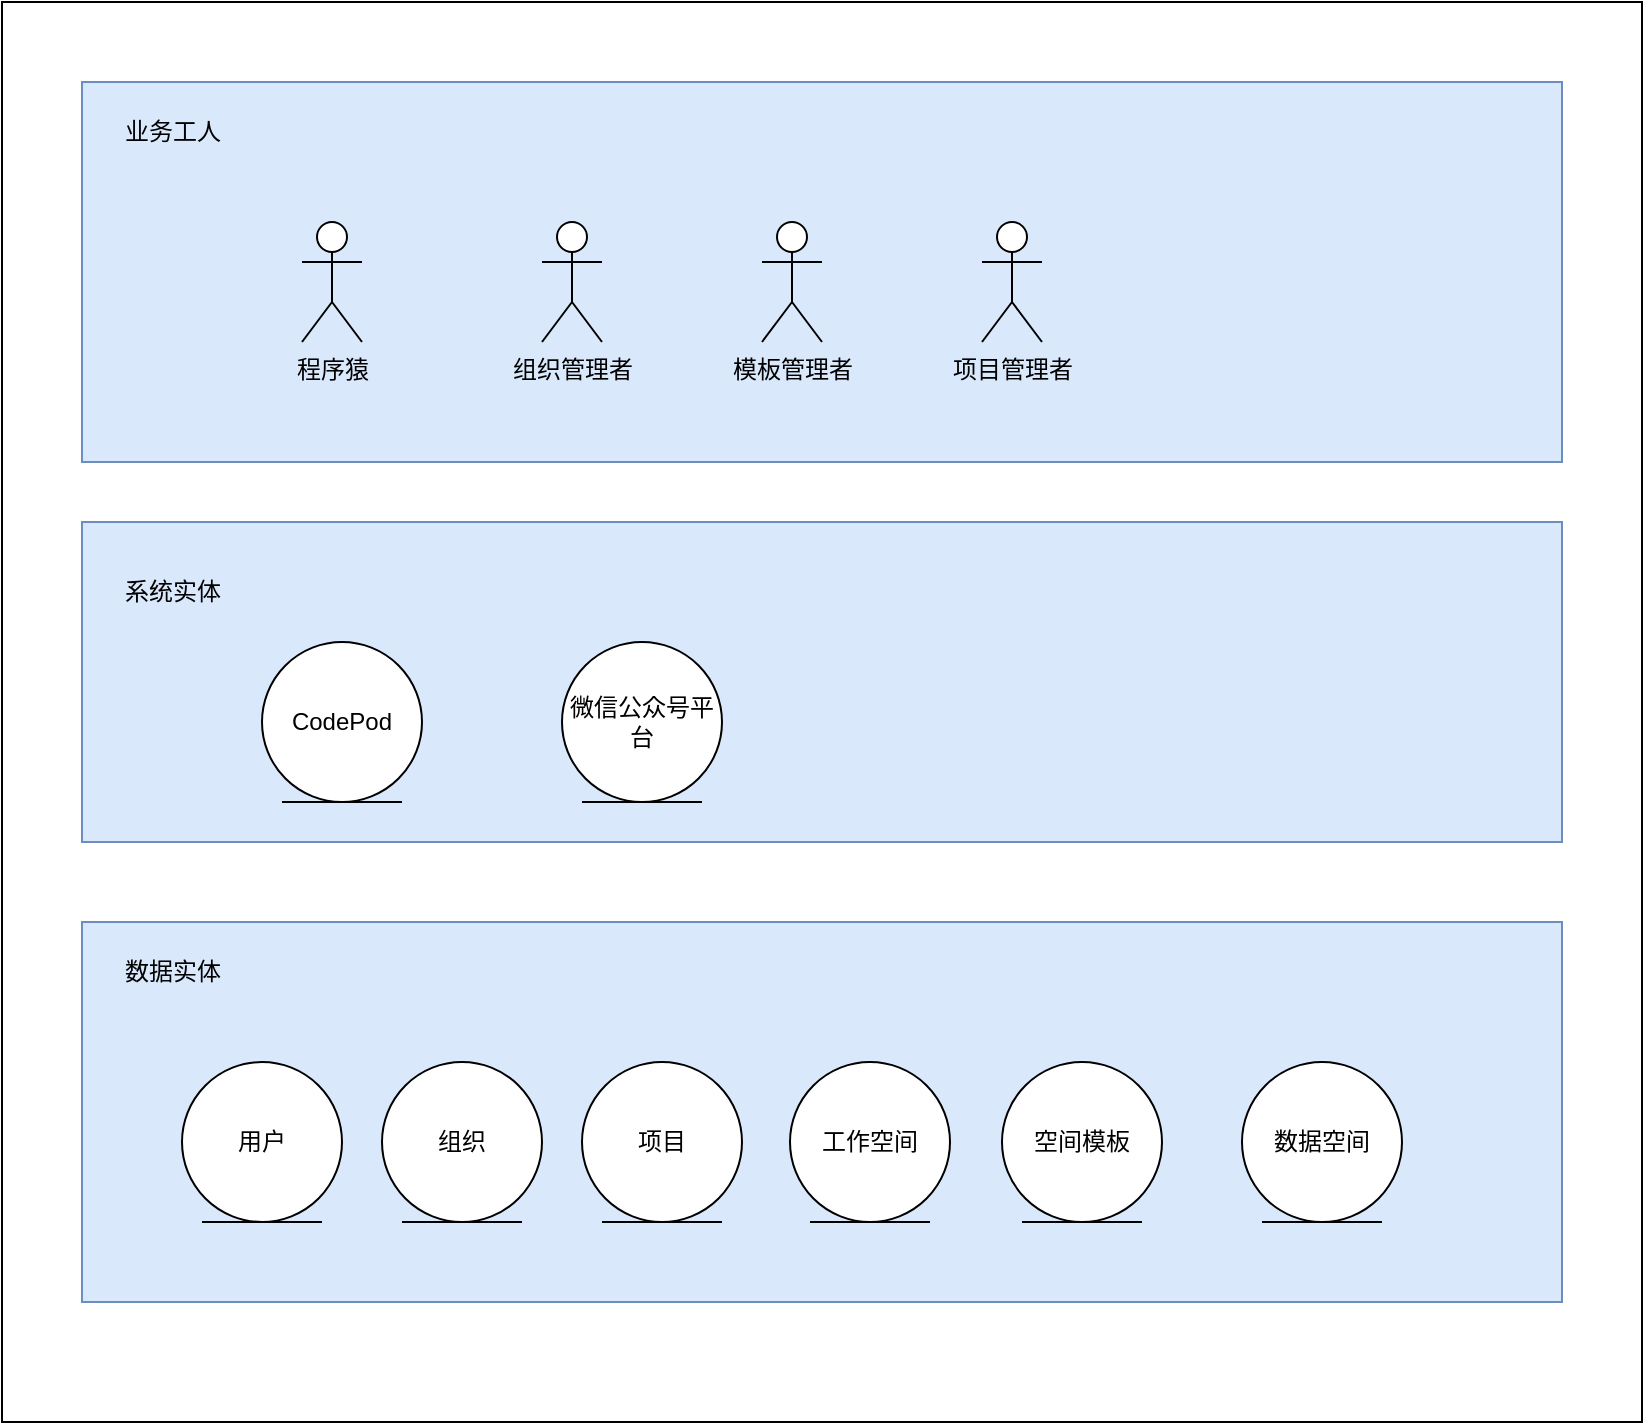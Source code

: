 <mxfile>
    <diagram id="oogcLGE_UaVdGzRbsTCw" name="业务实体">
        <mxGraphModel dx="1913" dy="689" grid="1" gridSize="10" guides="1" tooltips="1" connect="1" arrows="1" fold="1" page="1" pageScale="1" pageWidth="827" pageHeight="1169" math="0" shadow="0">
            <root>
                <mxCell id="0"/>
                <mxCell id="1" parent="0"/>
                <mxCell id="21" value="" style="rounded=0;whiteSpace=wrap;html=1;" vertex="1" parent="1">
                    <mxGeometry x="-20" y="490" width="820" height="710" as="geometry"/>
                </mxCell>
                <mxCell id="18" value="" style="rounded=0;whiteSpace=wrap;html=1;fillColor=#dae8fc;strokeColor=#6c8ebf;" parent="1" vertex="1">
                    <mxGeometry x="20" y="950" width="740" height="190" as="geometry"/>
                </mxCell>
                <mxCell id="13" value="" style="rounded=0;whiteSpace=wrap;html=1;fillColor=#dae8fc;strokeColor=#6c8ebf;" parent="1" vertex="1">
                    <mxGeometry x="20" y="530" width="740" height="190" as="geometry"/>
                </mxCell>
                <mxCell id="2" value="程序猿" style="shape=umlActor;verticalLabelPosition=bottom;verticalAlign=top;html=1;" parent="1" vertex="1">
                    <mxGeometry x="130" y="600" width="30" height="60" as="geometry"/>
                </mxCell>
                <mxCell id="3" value="组织管理者" style="shape=umlActor;verticalLabelPosition=bottom;verticalAlign=top;html=1;" parent="1" vertex="1">
                    <mxGeometry x="250" y="600" width="30" height="60" as="geometry"/>
                </mxCell>
                <mxCell id="4" value="模板管理者" style="shape=umlActor;verticalLabelPosition=bottom;verticalAlign=top;html=1;" parent="1" vertex="1">
                    <mxGeometry x="360" y="600" width="30" height="60" as="geometry"/>
                </mxCell>
                <mxCell id="5" value="项目管理者" style="shape=umlActor;verticalLabelPosition=bottom;verticalAlign=top;html=1;" parent="1" vertex="1">
                    <mxGeometry x="470" y="600" width="30" height="60" as="geometry"/>
                </mxCell>
                <mxCell id="6" value="用户" style="ellipse;shape=umlEntity;whiteSpace=wrap;html=1;" parent="1" vertex="1">
                    <mxGeometry x="70" y="1020" width="80" height="80" as="geometry"/>
                </mxCell>
                <mxCell id="7" value="组织" style="ellipse;shape=umlEntity;whiteSpace=wrap;html=1;" parent="1" vertex="1">
                    <mxGeometry x="170" y="1020" width="80" height="80" as="geometry"/>
                </mxCell>
                <mxCell id="8" value="工作空间" style="ellipse;shape=umlEntity;whiteSpace=wrap;html=1;" parent="1" vertex="1">
                    <mxGeometry x="374" y="1020" width="80" height="80" as="geometry"/>
                </mxCell>
                <mxCell id="9" value="项目" style="ellipse;shape=umlEntity;whiteSpace=wrap;html=1;" parent="1" vertex="1">
                    <mxGeometry x="270" y="1020" width="80" height="80" as="geometry"/>
                </mxCell>
                <mxCell id="10" value="空间模板" style="ellipse;shape=umlEntity;whiteSpace=wrap;html=1;" parent="1" vertex="1">
                    <mxGeometry x="480" y="1020" width="80" height="80" as="geometry"/>
                </mxCell>
                <mxCell id="11" value="数据空间" style="ellipse;shape=umlEntity;whiteSpace=wrap;html=1;" parent="1" vertex="1">
                    <mxGeometry x="600" y="1020" width="80" height="80" as="geometry"/>
                </mxCell>
                <mxCell id="14" value="业务工人" style="text;html=1;align=center;verticalAlign=middle;resizable=0;points=[];autosize=1;strokeColor=none;fillColor=none;" parent="1" vertex="1">
                    <mxGeometry x="30" y="540" width="70" height="30" as="geometry"/>
                </mxCell>
                <mxCell id="15" value="" style="rounded=0;whiteSpace=wrap;html=1;fillColor=#dae8fc;strokeColor=#6c8ebf;" parent="1" vertex="1">
                    <mxGeometry x="20" y="750" width="740" height="160" as="geometry"/>
                </mxCell>
                <mxCell id="16" value="系统实体" style="text;html=1;align=center;verticalAlign=middle;resizable=0;points=[];autosize=1;strokeColor=none;fillColor=none;" parent="1" vertex="1">
                    <mxGeometry x="30" y="770" width="70" height="30" as="geometry"/>
                </mxCell>
                <mxCell id="17" value="CodePod" style="ellipse;shape=umlEntity;whiteSpace=wrap;html=1;" parent="1" vertex="1">
                    <mxGeometry x="110" y="810" width="80" height="80" as="geometry"/>
                </mxCell>
                <mxCell id="19" value="数据实体" style="text;html=1;align=center;verticalAlign=middle;resizable=0;points=[];autosize=1;strokeColor=none;fillColor=none;" parent="1" vertex="1">
                    <mxGeometry x="30" y="960" width="70" height="30" as="geometry"/>
                </mxCell>
                <mxCell id="20" value="微信公众号平台" style="ellipse;shape=umlEntity;whiteSpace=wrap;html=1;" parent="1" vertex="1">
                    <mxGeometry x="260" y="810" width="80" height="80" as="geometry"/>
                </mxCell>
            </root>
        </mxGraphModel>
    </diagram>
</mxfile>